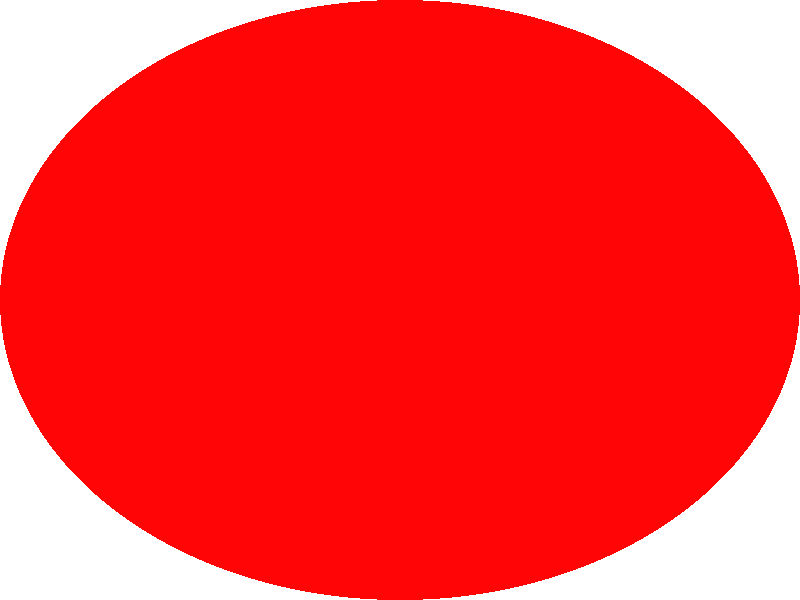#version 3.6;
#include "colors.inc"
#include "finish.inc"

global_settings {assumed_gamma 2.2 max_trace_level 6}
background {color White transmit 1.0}
camera {orthographic angle 0
  right -0.02*x up 0.02*y
  direction 10.00*z
  location <0,0,10.00> look_at <0,0,0>}


light_source {<  2.00,   3.00,  40.00> color White
  area_light <0.70, 0, 0>, <0, 0.70, 0>, 3, 3
  adaptive 1 jitter}
// no fog
#declare simple = finish {phong 0.7 ambient 0.4 diffuse 0.55}
#declare pale = finish {ambient 0.9 diffuse 0.30 roughness 0.001 specular 0.2 }
#declare intermediate = finish {ambient 0.4 diffuse 0.6 specular 0.1 roughness 0.04}
#declare vmd = finish {ambient 0.2 diffuse 0.80 phong 0.25 phong_size 10.0 specular 0.2 roughness 0.1}
#declare jmol = finish {ambient 0.4 diffuse 0.6 specular 1 roughness 0.001 metallic}
#declare ase2 = finish {ambient 0.2 brilliance 3 diffuse 0.6 metallic specular 0.7 roughness 0.04 reflection 0.15}
#declare ase3 = finish {ambient 0.4 brilliance 2 diffuse 0.6 metallic specular 1.0 roughness 0.001 reflection 0.0}
#declare glass = finish {ambient 0.4 diffuse 0.35 specular 1.0 roughness 0.001}
#declare glass2 = finish {ambient 0.3 diffuse 0.3 specular 1.0 reflection 0.25 roughness 0.001}
#declare Rcell = 0.050;
#declare Rbond = 0.100;

#macro atom(LOC, R, COL, TRANS, FIN)
  sphere{LOC, R texture{pigment{color COL transmit TRANS} finish{FIN}}}
#end
#macro constrain(LOC, R, COL, TRANS FIN)
union{torus{R, Rcell rotate 45*z texture{pigment{color COL transmit TRANS} finish{FIN}}}
     torus{R, Rcell rotate -45*z texture{pigment{color COL transmit TRANS} finish{FIN}}}
     translate LOC}
#end

// no cell vertices
atom(<  0.00,   0.00,   0.00>, 0.01, rgb <1.00, 0.05, 0.05>, 0.0, ase3) // #0

// no constraints


mesh2 {
    vertex_vectors {  168,
    
     <0.185183, 0.600000, 0.900000>, <0.200000, 0.600000, 0.833325>, <0.200000, 0.555550, 0.900000>, <0.178570, 0.700000, 0.800000>
     <0.200000, 0.700000, 0.714279>, <0.200000, 0.624994, 0.800000>, <0.158729, 0.700000, 0.900000>, <0.178570, 0.800000, 0.700000>
     <0.200000, 0.800000, 0.624994>, <0.200000, 0.714279, 0.700000>, <0.156248, 0.800000, 0.800000>, <0.138887, 0.800000, 0.900000>
     <0.185183, 0.900000, 0.600000>, <0.200000, 0.900000, 0.555550>, <0.200000, 0.833325, 0.600000>, <0.158729, 0.900000, 0.700000>
     <0.138887, 0.900000, 0.800000>, <0.123456, 0.900000, 0.900000>, <0.277775, 0.400000, 0.900000>, <0.300000, 0.400000, 0.833325>
     <0.300000, 0.370367, 0.900000>, <0.285711, 0.500000, 0.700000>, <0.300000, 0.500000, 0.666660>, <0.300000, 0.476186, 0.700000>
     <0.300000, 0.416663, 0.800000>, <0.249997, 0.500000, 0.800000>, <0.222220, 0.500000, 0.900000>, <0.277775, 0.600000, 0.600000>
     <0.300000, 0.600000, 0.555550>, <0.300000, 0.555550, 0.600000>, <0.238093, 0.600000, 0.700000>, <0.208331, 0.600000, 0.800000>
     <0.285711, 0.700000, 0.500000>, <0.300000, 0.700000, 0.476186>, <0.300000, 0.666660, 0.500000>, <0.238093, 0.700000, 0.600000>
     <0.204080, 0.700000, 0.700000>, <0.249997, 0.800000, 0.500000>, <0.300000, 0.800000, 0.416663>, <0.208331, 0.800000, 0.600000>
     <0.277775, 0.900000, 0.400000>, <0.300000, 0.900000, 0.370367>, <0.300000, 0.833325, 0.400000>, <0.222220, 0.900000, 0.500000>
     <0.370367, 0.300000, 0.900000>, <0.400000, 0.300000, 0.833325>, <0.400000, 0.277775, 0.900000>, <0.357139, 0.400000, 0.700000>
     <0.400000, 0.400000, 0.624994>, <0.400000, 0.357139, 0.700000>, <0.400000, 0.312497, 0.800000>, <0.312497, 0.400000, 0.800000>
     <0.399996, 0.500000, 0.500000>, <0.400000, 0.500000, 0.499995>, <0.400000, 0.499995, 0.500000>, <0.400000, 0.416663, 0.600000>
     <0.333330, 0.500000, 0.600000>, <0.333330, 0.600000, 0.500000>, <0.400000, 0.600000, 0.416663>, <0.357139, 0.700000, 0.400000>
     <0.400000, 0.700000, 0.357139>, <0.400000, 0.624994, 0.400000>, <0.312497, 0.800000, 0.400000>, <0.400000, 0.800000, 0.312497>
     <0.370367, 0.900000, 0.300000>, <0.400000, 0.900000, 0.277775>, <0.400000, 0.833325, 0.300000>, <0.476186, 0.300000, 0.700000>
     <0.500000, 0.300000, 0.666660>, <0.500000, 0.285711, 0.700000>, <0.500000, 0.249997, 0.800000>, <0.416663, 0.300000, 0.800000>
     <0.500000, 0.222220, 0.900000>, <0.499995, 0.400000, 0.500000>, <0.500000, 0.400000, 0.499995>, <0.500000, 0.399996, 0.500000>
     <0.500000, 0.333330, 0.600000>, <0.416663, 0.400000, 0.600000>, <0.499995, 0.500000, 0.400000>, <0.500000, 0.500000, 0.399996>
     <0.500000, 0.499995, 0.400000>, <0.416663, 0.600000, 0.400000>, <0.500000, 0.600000, 0.333330>, <0.476186, 0.700000, 0.300000>
     <0.500000, 0.700000, 0.285711>, <0.500000, 0.666660, 0.300000>, <0.416663, 0.800000, 0.300000>, <0.500000, 0.800000, 0.249997>
     <0.500000, 0.900000, 0.222220>, <0.555550, 0.200000, 0.900000>, <0.600000, 0.200000, 0.833325>, <0.600000, 0.185183, 0.900000>
     <0.555550, 0.300000, 0.600000>, <0.600000, 0.300000, 0.555550>, <0.600000, 0.277775, 0.600000>, <0.600000, 0.238093, 0.700000>
     <0.600000, 0.208331, 0.800000>, <0.600000, 0.400000, 0.416663>, <0.600000, 0.333330, 0.500000>, <0.600000, 0.500000, 0.333330>
     <0.600000, 0.416663, 0.400000>, <0.555550, 0.600000, 0.300000>, <0.600000, 0.600000, 0.277775>, <0.600000, 0.555550, 0.300000>
     <0.600000, 0.700000, 0.238093>, <0.600000, 0.800000, 0.208331>, <0.555550, 0.900000, 0.200000>, <0.600000, 0.900000, 0.185183>
     <0.600000, 0.833325, 0.200000>, <0.624994, 0.200000, 0.800000>, <0.700000, 0.200000, 0.714279>, <0.700000, 0.178570, 0.800000>
     <0.700000, 0.158729, 0.900000>, <0.666660, 0.300000, 0.500000>, <0.700000, 0.300000, 0.476186>, <0.700000, 0.285711, 0.500000>
     <0.700000, 0.238093, 0.600000>, <0.700000, 0.204080, 0.700000>, <0.624994, 0.400000, 0.400000>, <0.700000, 0.400000, 0.357139>
     <0.700000, 0.357139, 0.400000>, <0.666660, 0.500000, 0.300000>, <0.700000, 0.500000, 0.285711>, <0.700000, 0.476186, 0.300000>
     <0.700000, 0.600000, 0.238093>, <0.700000, 0.700000, 0.204080>, <0.624994, 0.800000, 0.200000>, <0.700000, 0.800000, 0.178570>
     <0.700000, 0.714279, 0.200000>, <0.700000, 0.900000, 0.158729>, <0.714279, 0.200000, 0.700000>, <0.800000, 0.200000, 0.624994>
     <0.800000, 0.178570, 0.700000>, <0.800000, 0.156248, 0.800000>, <0.800000, 0.138887, 0.900000>, <0.800000, 0.300000, 0.416663>
     <0.800000, 0.249997, 0.500000>, <0.800000, 0.208331, 0.600000>, <0.800000, 0.400000, 0.312497>, <0.800000, 0.312497, 0.400000>
     <0.800000, 0.500000, 0.249997>, <0.800000, 0.416663, 0.300000>, <0.800000, 0.600000, 0.208331>, <0.714279, 0.700000, 0.200000>
     <0.800000, 0.700000, 0.178570>, <0.800000, 0.624994, 0.200000>, <0.800000, 0.800000, 0.156248>, <0.800000, 0.900000, 0.138887>
     <0.833325, 0.200000, 0.600000>, <0.900000, 0.200000, 0.555550>, <0.900000, 0.185183, 0.600000>, <0.900000, 0.158729, 0.700000>
     <0.900000, 0.138887, 0.800000>, <0.900000, 0.123456, 0.900000>, <0.833325, 0.300000, 0.400000>, <0.900000, 0.300000, 0.370367>
     <0.900000, 0.277775, 0.400000>, <0.900000, 0.222220, 0.500000>, <0.833325, 0.400000, 0.300000>, <0.900000, 0.400000, 0.277775>
     <0.900000, 0.370367, 0.300000>, <0.900000, 0.500000, 0.222220>, <0.833325, 0.600000, 0.200000>, <0.900000, 0.600000, 0.185183>
    <0.900000, 0.555550, 0.200000>, <0.900000, 0.700000, 0.158729>, <0.900000, 0.800000, 0.138887>, <0.900000, 0.900000, 0.123456>
    }
    face_indices { 289,
    
     <2, 1, 0>, <5, 4, 3>, <5, 3, 1>, <3, 0, 1>, <3, 6, 0>
     <9, 8, 7>, <9, 7, 4>, <7, 3, 4>, <7, 10, 3>, <3, 11, 6>
     <3, 10, 11>, <14, 13, 12>, <14, 12, 8>, <12, 7, 8>, <12, 15, 7>
     <7, 16, 10>, <7, 15, 16>, <10, 17, 11>, <10, 16, 17>, <20, 19, 18>
     <23, 22, 21>, <25, 24, 21>, <21, 24, 23>, <24, 25, 19>, <25, 18, 19>
     <25, 26, 18>, <29, 28, 27>, <29, 27, 22>, <27, 21, 22>, <27, 30, 21>
     <21, 31, 25>, <21, 30, 31>, <31, 1, 2>, <26, 31, 2>, <25, 31, 26>
     <34, 33, 32>, <34, 32, 28>, <32, 27, 28>, <32, 35, 27>, <27, 36, 30>
     <27, 35, 36>, <36, 4, 5>, <31, 36, 5>, <30, 36, 31>, <31, 5, 1>
     <32, 33, 37>, <37, 33, 38>, <32, 39, 35>, <32, 37, 39>, <39, 8, 9>
     <36, 39, 9>, <35, 39, 36>, <36, 9, 4>, <42, 41, 40>, <42, 40, 38>
     <40, 37, 38>, <40, 43, 37>, <43, 13, 14>, <39, 43, 14>, <37, 43, 39>
     <39, 14, 8>, <46, 45, 44>, <49, 48, 47>, <51, 50, 47>, <47, 50, 49>
     <50, 51, 45>, <45, 51, 44>, <51, 19, 44>, <19, 20, 44>, <54, 53, 52>
     <56, 55, 52>, <52, 55, 54>, <55, 56, 48>, <48, 56, 47>, <56, 22, 47>
     <22, 23, 47>, <47, 23, 24>, <47, 24, 51>, <51, 24, 19>, <52, 53, 57>
     <57, 53, 58>, <57, 28, 29>, <56, 57, 29>, <52, 57, 56>, <56, 29, 22>
     <61, 60, 59>, <61, 59, 58>, <58, 59, 57>, <59, 33, 57>, <33, 34, 57>
     <57, 34, 28>, <59, 60, 62>, <62, 60, 63>, <62, 38, 33>, <62, 33, 59>
     <66, 65, 64>, <66, 64, 63>, <63, 64, 62>, <64, 41, 62>, <41, 42, 62>
     <62, 42, 38>, <69, 68, 67>, <71, 70, 67>, <67, 70, 69>, <45, 46, 71>
     <46, 70, 71>, <46, 72, 70>, <75, 74, 73>, <77, 76, 73>, <73, 76, 75>
     <76, 77, 68>, <68, 77, 67>, <77, 48, 67>, <48, 49, 67>, <67, 49, 50>
     <67, 50, 71>, <71, 50, 45>, <80, 79, 78>, <80, 78, 74>, <74, 78, 73>
     <78, 53, 73>, <53, 54, 73>, <73, 54, 55>, <73, 55, 77>, <77, 55, 48>
     <78, 79, 81>, <81, 79, 82>, <81, 58, 53>, <81, 53, 78>, <85, 84, 83>
     <85, 83, 82>, <82, 83, 81>, <83, 60, 81>, <60, 61, 81>, <81, 61, 58>
     <83, 84, 86>, <86, 84, 87>, <86, 63, 60>, <86, 60, 83>, <86, 87, 66>
     <87, 65, 66>, <87, 88, 65>, <86, 66, 63>, <91, 90, 89>, <94, 93, 92>
     <68, 69, 92>, <69, 94, 92>, <69, 95, 94>, <96, 69, 70>, <96, 95, 69>
     <72, 89, 90>, <96, 72, 90>, <70, 72, 96>, <98, 97, 75>, <75, 97, 74>
     <76, 92, 93>, <98, 76, 93>, <75, 76, 98>, <92, 76, 68>, <100, 99, 80>
     <80, 99, 79>, <80, 74, 97>, <80, 97, 100>, <103, 102, 101>, <99, 103, 101>
     <82, 99, 101>, <79, 99, 82>, <101, 102, 85>, <102, 84, 85>, <102, 104, 84>
     <101, 85, 82>, <104, 87, 84>, <105, 87, 104>, <108, 107, 106>, <105, 108, 106>
     <88, 105, 106>, <87, 105, 88>, <111, 110, 109>, <90, 91, 109>, <91, 111, 109>
     <91, 112, 111>, <115, 114, 113>, <93, 94, 113>, <94, 115, 113>, <94, 116, 115>
     <117, 94, 95>, <117, 116, 94>, <96, 109, 110>, <117, 96, 110>, <95, 96, 117>
     <109, 96, 90>, <120, 119, 118>, <120, 118, 114>, <114, 118, 113>, <118, 97, 113>
     <97, 98, 113>, <113, 98, 93>, <123, 122, 121>, <123, 121, 119>, <119, 121, 118>
     <121, 99, 118>, <99, 100, 118>, <118, 100, 97>, <121, 122, 103>, <122, 102, 103>
     <122, 124, 102>, <121, 103, 99>, <124, 104, 102>, <125, 104, 124>, <128, 127, 126>
     <125, 128, 126>, <105, 125, 126>, <104, 125, 105>, <126, 127, 108>, <127, 107, 108>
     <127, 129, 107>, <126, 108, 105>, <132, 131, 130>, <110, 111, 130>, <111, 132, 130>
     <111, 133, 132>, <134, 111, 112>, <134, 133, 111>, <136, 135, 115>, <115, 135, 114>
     <137, 115, 116>, <137, 136, 115>, <117, 130, 131>, <137, 117, 131>, <116, 117, 137>
     <130, 117, 110>, <139, 138, 120>, <120, 138, 119>, <120, 114, 135>, <120, 135, 139>
     <141, 140, 123>, <123, 140, 122>, <123, 119, 138>, <123, 138, 141>, <140, 124, 122>
     <142, 124, 140>, <145, 144, 143>, <142, 145, 143>, <125, 142, 143>, <124, 142, 125>
     <143, 144, 128>, <144, 127, 128>, <144, 146, 127>, <143, 128, 125>, <146, 129, 127>
     <147, 129, 146>, <150, 149, 148>, <131, 132, 148>, <132, 150, 148>, <132, 151, 150>
     <152, 132, 133>, <152, 151, 132>, <153, 133, 134>, <153, 152, 133>, <156, 155, 154>
     <135, 136, 154>, <136, 156, 154>, <136, 157, 156>, <137, 148, 149>, <157, 137, 149>
     <136, 137, 157>, <148, 137, 131>, <160, 159, 158>, <160, 158, 155>, <155, 158, 154>
     <158, 138, 154>, <138, 139, 154>, <154, 139, 135>, <158, 159, 141>, <159, 140, 141>
     <159, 161, 140>, <158, 141, 138>, <164, 163, 162>, <161, 164, 162>, <142, 161, 162>
     <140, 161, 142>, <162, 163, 145>, <163, 144, 145>, <163, 165, 144>, <162, 145, 142>
    <165, 146, 144>, <166, 146, 165>, <166, 147, 146>, <167, 147, 166>
    }

  material {
    texture {
      pigment { rgbt < 0.8, 0.25, 0.25, 0.5> }
      finish{ diffuse 0.85 ambient 0.99 brilliance 3 specular 0.5 roughness 0.001
        reflection { 0.05, 0.98 fresnel on exponent 1.5 }
        conserve_energy
      }
    }
    interior { ior 1.3 }
  }
  photons {
      target
      refraction on
      reflection on
      collect on
  }
  matrix < 100.000000, 0.000000, 0.000000,
           0.000000, 100.000000, 0.000000,
           0.000000, 0.000000, 100.000000,
           -5.000000, -5.000000, -5.000000>
    }
    